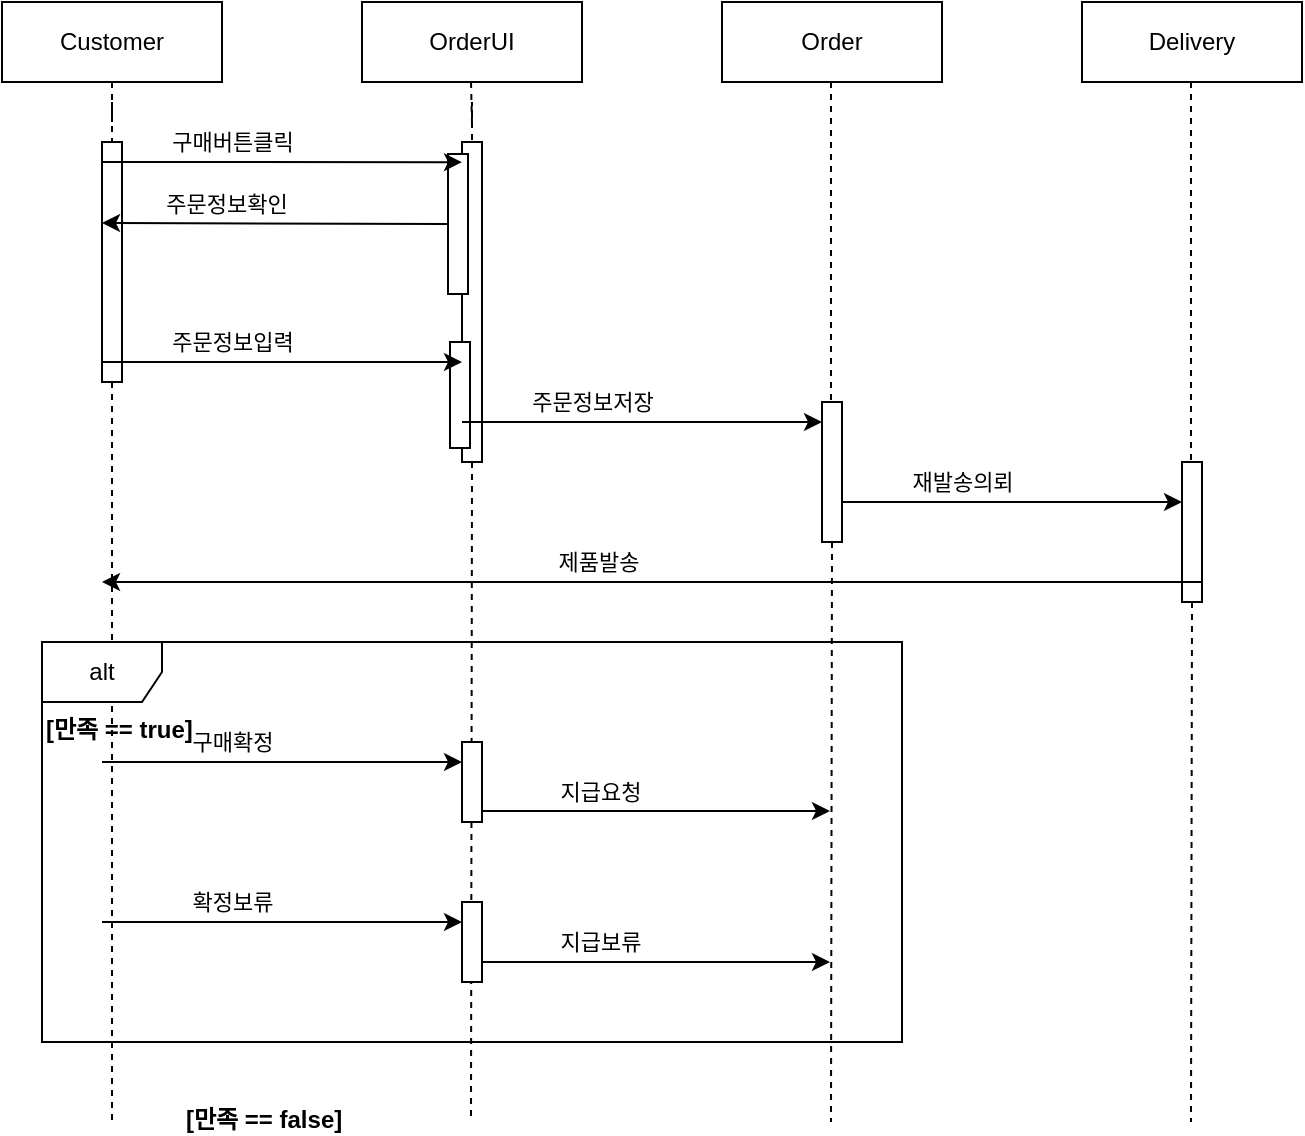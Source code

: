 <mxfile version="24.2.3" type="github">
  <diagram name="페이지-1" id="jbqILOrncthVpkQN2bGO">
    <mxGraphModel dx="1050" dy="522" grid="1" gridSize="10" guides="1" tooltips="1" connect="1" arrows="1" fold="1" page="1" pageScale="1" pageWidth="827" pageHeight="1169" math="0" shadow="0">
      <root>
        <mxCell id="0" />
        <mxCell id="1" parent="0" />
        <mxCell id="PamMQEYHCaWRP1X29mLi-9" style="edgeStyle=orthogonalEdgeStyle;rounded=0;orthogonalLoop=1;jettySize=auto;html=1;exitX=0.5;exitY=1;exitDx=0;exitDy=0;endArrow=none;endFill=0;dashed=1;" edge="1" parent="1" source="PamMQEYHCaWRP1X29mLi-24">
          <mxGeometry relative="1" as="geometry">
            <mxPoint x="145" y="590" as="targetPoint" />
          </mxGeometry>
        </mxCell>
        <mxCell id="PamMQEYHCaWRP1X29mLi-1" value="Customer" style="rounded=0;whiteSpace=wrap;html=1;" vertex="1" parent="1">
          <mxGeometry x="90" y="30" width="110" height="40" as="geometry" />
        </mxCell>
        <mxCell id="PamMQEYHCaWRP1X29mLi-3" value="Delivery" style="rounded=0;whiteSpace=wrap;html=1;" vertex="1" parent="1">
          <mxGeometry x="630" y="30" width="110" height="40" as="geometry" />
        </mxCell>
        <mxCell id="PamMQEYHCaWRP1X29mLi-4" value="Order" style="rounded=0;whiteSpace=wrap;html=1;" vertex="1" parent="1">
          <mxGeometry x="450" y="30" width="110" height="40" as="geometry" />
        </mxCell>
        <mxCell id="PamMQEYHCaWRP1X29mLi-7" value="OrderUI" style="rounded=0;whiteSpace=wrap;html=1;" vertex="1" parent="1">
          <mxGeometry x="270" y="30" width="110" height="40" as="geometry" />
        </mxCell>
        <mxCell id="PamMQEYHCaWRP1X29mLi-10" style="edgeStyle=orthogonalEdgeStyle;rounded=0;orthogonalLoop=1;jettySize=auto;html=1;exitX=0.5;exitY=1;exitDx=0;exitDy=0;endArrow=none;endFill=0;dashed=1;" edge="1" parent="1" source="PamMQEYHCaWRP1X29mLi-29">
          <mxGeometry relative="1" as="geometry">
            <mxPoint x="324.5" y="590" as="targetPoint" />
            <mxPoint x="324.5" y="70" as="sourcePoint" />
          </mxGeometry>
        </mxCell>
        <mxCell id="PamMQEYHCaWRP1X29mLi-11" style="edgeStyle=orthogonalEdgeStyle;rounded=0;orthogonalLoop=1;jettySize=auto;html=1;exitX=0.5;exitY=1;exitDx=0;exitDy=0;endArrow=none;endFill=0;dashed=1;" edge="1" parent="1" source="PamMQEYHCaWRP1X29mLi-31">
          <mxGeometry relative="1" as="geometry">
            <mxPoint x="504.5" y="590" as="targetPoint" />
            <mxPoint x="504.5" y="70" as="sourcePoint" />
          </mxGeometry>
        </mxCell>
        <mxCell id="PamMQEYHCaWRP1X29mLi-12" style="edgeStyle=orthogonalEdgeStyle;rounded=0;orthogonalLoop=1;jettySize=auto;html=1;exitX=0.5;exitY=1;exitDx=0;exitDy=0;endArrow=none;endFill=0;dashed=1;" edge="1" parent="1" source="PamMQEYHCaWRP1X29mLi-33">
          <mxGeometry relative="1" as="geometry">
            <mxPoint x="684.5" y="590" as="targetPoint" />
            <mxPoint x="684.5" y="70" as="sourcePoint" />
          </mxGeometry>
        </mxCell>
        <mxCell id="PamMQEYHCaWRP1X29mLi-26" value="" style="edgeStyle=orthogonalEdgeStyle;rounded=0;orthogonalLoop=1;jettySize=auto;html=1;exitX=0.5;exitY=1;exitDx=0;exitDy=0;endArrow=none;endFill=0;dashed=1;" edge="1" parent="1" source="PamMQEYHCaWRP1X29mLi-1" target="PamMQEYHCaWRP1X29mLi-24">
          <mxGeometry relative="1" as="geometry">
            <mxPoint x="145" y="590" as="targetPoint" />
            <mxPoint x="145" y="70" as="sourcePoint" />
          </mxGeometry>
        </mxCell>
        <mxCell id="PamMQEYHCaWRP1X29mLi-24" value="" style="rounded=0;dashed=0;" vertex="1" parent="1">
          <mxGeometry x="140" y="100" width="10" height="120" as="geometry" />
        </mxCell>
        <mxCell id="PamMQEYHCaWRP1X29mLi-30" value="" style="edgeStyle=orthogonalEdgeStyle;rounded=0;orthogonalLoop=1;jettySize=auto;html=1;exitX=0.5;exitY=1;exitDx=0;exitDy=0;endArrow=none;endFill=0;dashed=1;" edge="1" parent="1" target="PamMQEYHCaWRP1X29mLi-29">
          <mxGeometry relative="1" as="geometry">
            <mxPoint x="324.5" y="590" as="targetPoint" />
            <mxPoint x="324.5" y="70" as="sourcePoint" />
          </mxGeometry>
        </mxCell>
        <mxCell id="PamMQEYHCaWRP1X29mLi-29" value="" style="rounded=0;dashed=0;" vertex="1" parent="1">
          <mxGeometry x="320" y="100" width="10" height="160" as="geometry" />
        </mxCell>
        <mxCell id="PamMQEYHCaWRP1X29mLi-32" value="" style="edgeStyle=orthogonalEdgeStyle;rounded=0;orthogonalLoop=1;jettySize=auto;html=1;exitX=0.5;exitY=1;exitDx=0;exitDy=0;endArrow=none;endFill=0;dashed=1;" edge="1" parent="1" target="PamMQEYHCaWRP1X29mLi-31">
          <mxGeometry relative="1" as="geometry">
            <mxPoint x="504.5" y="590" as="targetPoint" />
            <mxPoint x="504.5" y="70" as="sourcePoint" />
          </mxGeometry>
        </mxCell>
        <mxCell id="PamMQEYHCaWRP1X29mLi-31" value="" style="rounded=0;dashed=0;" vertex="1" parent="1">
          <mxGeometry x="500" y="230" width="10" height="70" as="geometry" />
        </mxCell>
        <mxCell id="PamMQEYHCaWRP1X29mLi-34" value="" style="edgeStyle=orthogonalEdgeStyle;rounded=0;orthogonalLoop=1;jettySize=auto;html=1;exitX=0.5;exitY=1;exitDx=0;exitDy=0;endArrow=none;endFill=0;dashed=1;" edge="1" parent="1" target="PamMQEYHCaWRP1X29mLi-33">
          <mxGeometry relative="1" as="geometry">
            <mxPoint x="684.5" y="590" as="targetPoint" />
            <mxPoint x="684.5" y="70" as="sourcePoint" />
          </mxGeometry>
        </mxCell>
        <mxCell id="PamMQEYHCaWRP1X29mLi-33" value="" style="rounded=0;dashed=0;" vertex="1" parent="1">
          <mxGeometry x="680" y="260" width="10" height="70" as="geometry" />
        </mxCell>
        <mxCell id="PamMQEYHCaWRP1X29mLi-35" value="" style="rounded=0;dashed=0;" vertex="1" parent="1">
          <mxGeometry x="313" y="106" width="10" height="70" as="geometry" />
        </mxCell>
        <mxCell id="PamMQEYHCaWRP1X29mLi-37" value="" style="rounded=0;dashed=0;" vertex="1" parent="1">
          <mxGeometry x="314" y="200" width="10" height="53" as="geometry" />
        </mxCell>
        <mxCell id="PamMQEYHCaWRP1X29mLi-20" value="" style="html=1;verticalAlign=bottom;startArrow=none;endArrow=classic;endFill=1;rounded=0;entryX=0;entryY=0.063;entryDx=0;entryDy=0;entryPerimeter=0;" edge="1" parent="1" target="PamMQEYHCaWRP1X29mLi-29">
          <mxGeometry relative="1" as="geometry">
            <mxPoint x="140" y="110" as="sourcePoint" />
            <mxPoint x="250" y="110" as="targetPoint" />
          </mxGeometry>
        </mxCell>
        <mxCell id="PamMQEYHCaWRP1X29mLi-21" value="구매버튼클릭" style="edgeLabel;html=1;align=center;verticalAlign=middle;resizable=0;points=[];" vertex="1" connectable="0" parent="PamMQEYHCaWRP1X29mLi-20">
          <mxGeometry x="-0.013" y="-2" relative="1" as="geometry">
            <mxPoint x="-24" y="-12" as="offset" />
          </mxGeometry>
        </mxCell>
        <mxCell id="PamMQEYHCaWRP1X29mLi-38" value="" style="html=1;verticalAlign=bottom;startArrow=none;endArrow=classic;endFill=1;rounded=0;entryX=0;entryY=0.063;entryDx=0;entryDy=0;entryPerimeter=0;" edge="1" parent="1">
          <mxGeometry relative="1" as="geometry">
            <mxPoint x="140" y="210" as="sourcePoint" />
            <mxPoint x="320" y="210" as="targetPoint" />
          </mxGeometry>
        </mxCell>
        <mxCell id="PamMQEYHCaWRP1X29mLi-39" value="주문정보입력" style="edgeLabel;html=1;align=center;verticalAlign=middle;resizable=0;points=[];" vertex="1" connectable="0" parent="PamMQEYHCaWRP1X29mLi-38">
          <mxGeometry x="-0.013" y="-2" relative="1" as="geometry">
            <mxPoint x="-24" y="-12" as="offset" />
          </mxGeometry>
        </mxCell>
        <mxCell id="PamMQEYHCaWRP1X29mLi-40" value="" style="html=1;verticalAlign=bottom;startArrow=classic;endArrow=none;endFill=0;rounded=0;startFill=1;entryX=0;entryY=0.5;entryDx=0;entryDy=0;" edge="1" parent="1" target="PamMQEYHCaWRP1X29mLi-35">
          <mxGeometry relative="1" as="geometry">
            <mxPoint x="140" y="140.5" as="sourcePoint" />
            <mxPoint x="310" y="140" as="targetPoint" />
          </mxGeometry>
        </mxCell>
        <mxCell id="PamMQEYHCaWRP1X29mLi-41" value="주문정보확인" style="edgeLabel;html=1;align=center;verticalAlign=middle;resizable=0;points=[];" vertex="1" connectable="0" parent="PamMQEYHCaWRP1X29mLi-40">
          <mxGeometry x="-0.013" y="-2" relative="1" as="geometry">
            <mxPoint x="-24" y="-12" as="offset" />
          </mxGeometry>
        </mxCell>
        <mxCell id="PamMQEYHCaWRP1X29mLi-42" value="" style="html=1;verticalAlign=bottom;startArrow=none;endArrow=classic;endFill=1;rounded=0;entryX=0;entryY=0.063;entryDx=0;entryDy=0;entryPerimeter=0;" edge="1" parent="1">
          <mxGeometry relative="1" as="geometry">
            <mxPoint x="510" y="280" as="sourcePoint" />
            <mxPoint x="680" y="280" as="targetPoint" />
          </mxGeometry>
        </mxCell>
        <mxCell id="PamMQEYHCaWRP1X29mLi-43" value="재발송의뢰" style="edgeLabel;html=1;align=center;verticalAlign=middle;resizable=0;points=[];" vertex="1" connectable="0" parent="PamMQEYHCaWRP1X29mLi-42">
          <mxGeometry x="-0.013" y="-2" relative="1" as="geometry">
            <mxPoint x="-24" y="-12" as="offset" />
          </mxGeometry>
        </mxCell>
        <mxCell id="PamMQEYHCaWRP1X29mLi-44" value="" style="html=1;verticalAlign=bottom;startArrow=none;endArrow=classic;endFill=1;rounded=0;" edge="1" parent="1">
          <mxGeometry relative="1" as="geometry">
            <mxPoint x="320" y="240" as="sourcePoint" />
            <mxPoint x="500" y="240" as="targetPoint" />
          </mxGeometry>
        </mxCell>
        <mxCell id="PamMQEYHCaWRP1X29mLi-45" value="주문정보저장" style="edgeLabel;html=1;align=center;verticalAlign=middle;resizable=0;points=[];" vertex="1" connectable="0" parent="PamMQEYHCaWRP1X29mLi-44">
          <mxGeometry x="-0.013" y="-2" relative="1" as="geometry">
            <mxPoint x="-24" y="-12" as="offset" />
          </mxGeometry>
        </mxCell>
        <mxCell id="PamMQEYHCaWRP1X29mLi-46" value="" style="html=1;verticalAlign=bottom;startArrow=classic;endArrow=none;endFill=0;rounded=0;entryX=0;entryY=0.063;entryDx=0;entryDy=0;entryPerimeter=0;startFill=1;" edge="1" parent="1">
          <mxGeometry relative="1" as="geometry">
            <mxPoint x="140" y="320" as="sourcePoint" />
            <mxPoint x="690" y="320" as="targetPoint" />
          </mxGeometry>
        </mxCell>
        <mxCell id="PamMQEYHCaWRP1X29mLi-47" value="제품발송" style="edgeLabel;html=1;align=center;verticalAlign=middle;resizable=0;points=[];" vertex="1" connectable="0" parent="PamMQEYHCaWRP1X29mLi-46">
          <mxGeometry x="-0.013" y="-2" relative="1" as="geometry">
            <mxPoint x="-24" y="-12" as="offset" />
          </mxGeometry>
        </mxCell>
        <mxCell id="PamMQEYHCaWRP1X29mLi-51" value="alt" style="shape=umlFrame;whiteSpace=wrap;html=1;pointerEvents=0;recursiveResize=0;container=1;collapsible=0;width=60;height=30;" vertex="1" parent="1">
          <mxGeometry x="110" y="350" width="430" height="200" as="geometry" />
        </mxCell>
        <mxCell id="PamMQEYHCaWRP1X29mLi-52" value="&lt;b&gt;[만족 == true]&lt;/b&gt;" style="text;align=left;html=1;" vertex="1" parent="PamMQEYHCaWRP1X29mLi-51">
          <mxGeometry width="100" height="20" relative="1" as="geometry">
            <mxPoint y="30" as="offset" />
          </mxGeometry>
        </mxCell>
        <mxCell id="PamMQEYHCaWRP1X29mLi-53" value="" style="html=1;verticalAlign=bottom;startArrow=none;endArrow=classic;endFill=1;rounded=0;entryX=0;entryY=0.063;entryDx=0;entryDy=0;entryPerimeter=0;" edge="1" parent="PamMQEYHCaWRP1X29mLi-51">
          <mxGeometry relative="1" as="geometry">
            <mxPoint x="30" y="60" as="sourcePoint" />
            <mxPoint x="210" y="60" as="targetPoint" />
          </mxGeometry>
        </mxCell>
        <mxCell id="PamMQEYHCaWRP1X29mLi-54" value="구매확정" style="edgeLabel;html=1;align=center;verticalAlign=middle;resizable=0;points=[];" vertex="1" connectable="0" parent="PamMQEYHCaWRP1X29mLi-53">
          <mxGeometry x="-0.013" y="-2" relative="1" as="geometry">
            <mxPoint x="-24" y="-12" as="offset" />
          </mxGeometry>
        </mxCell>
        <mxCell id="PamMQEYHCaWRP1X29mLi-62" value="" style="html=1;verticalAlign=bottom;startArrow=none;endArrow=classic;endFill=1;rounded=0;entryX=0;entryY=0.063;entryDx=0;entryDy=0;entryPerimeter=0;" edge="1" parent="PamMQEYHCaWRP1X29mLi-51">
          <mxGeometry relative="1" as="geometry">
            <mxPoint x="30" y="140" as="sourcePoint" />
            <mxPoint x="210" y="140" as="targetPoint" />
          </mxGeometry>
        </mxCell>
        <mxCell id="PamMQEYHCaWRP1X29mLi-63" value="확정보류" style="edgeLabel;html=1;align=center;verticalAlign=middle;resizable=0;points=[];" vertex="1" connectable="0" parent="PamMQEYHCaWRP1X29mLi-62">
          <mxGeometry x="-0.013" y="-2" relative="1" as="geometry">
            <mxPoint x="-24" y="-12" as="offset" />
          </mxGeometry>
        </mxCell>
        <mxCell id="PamMQEYHCaWRP1X29mLi-66" value="" style="html=1;verticalAlign=bottom;startArrow=none;endArrow=classic;endFill=1;rounded=0;entryX=0;entryY=0.063;entryDx=0;entryDy=0;entryPerimeter=0;" edge="1" parent="PamMQEYHCaWRP1X29mLi-51">
          <mxGeometry relative="1" as="geometry">
            <mxPoint x="214" y="160" as="sourcePoint" />
            <mxPoint x="394" y="160" as="targetPoint" />
          </mxGeometry>
        </mxCell>
        <mxCell id="PamMQEYHCaWRP1X29mLi-67" value="지급보류" style="edgeLabel;html=1;align=center;verticalAlign=middle;resizable=0;points=[];" vertex="1" connectable="0" parent="PamMQEYHCaWRP1X29mLi-66">
          <mxGeometry x="-0.013" y="-2" relative="1" as="geometry">
            <mxPoint x="-24" y="-12" as="offset" />
          </mxGeometry>
        </mxCell>
        <mxCell id="PamMQEYHCaWRP1X29mLi-64" value="" style="html=1;verticalAlign=bottom;startArrow=none;endArrow=classic;endFill=1;rounded=0;entryX=0;entryY=0.063;entryDx=0;entryDy=0;entryPerimeter=0;" edge="1" parent="PamMQEYHCaWRP1X29mLi-51">
          <mxGeometry relative="1" as="geometry">
            <mxPoint x="214" y="84.5" as="sourcePoint" />
            <mxPoint x="394" y="84.5" as="targetPoint" />
          </mxGeometry>
        </mxCell>
        <mxCell id="PamMQEYHCaWRP1X29mLi-65" value="지급요청" style="edgeLabel;html=1;align=center;verticalAlign=middle;resizable=0;points=[];" vertex="1" connectable="0" parent="PamMQEYHCaWRP1X29mLi-64">
          <mxGeometry x="-0.013" y="-2" relative="1" as="geometry">
            <mxPoint x="-24" y="-12" as="offset" />
          </mxGeometry>
        </mxCell>
        <mxCell id="PamMQEYHCaWRP1X29mLi-68" value="" style="rounded=0;dashed=0;" vertex="1" parent="PamMQEYHCaWRP1X29mLi-51">
          <mxGeometry x="210" y="50" width="10" height="40" as="geometry" />
        </mxCell>
        <mxCell id="PamMQEYHCaWRP1X29mLi-69" value="" style="rounded=0;dashed=0;" vertex="1" parent="PamMQEYHCaWRP1X29mLi-51">
          <mxGeometry x="210" y="130" width="10" height="40" as="geometry" />
        </mxCell>
        <mxCell id="PamMQEYHCaWRP1X29mLi-61" value="&lt;b&gt;[만족 == false]&lt;/b&gt;" style="text;align=left;html=1;" vertex="1" parent="1">
          <mxGeometry x="180" y="575" width="100" height="20" as="geometry" />
        </mxCell>
      </root>
    </mxGraphModel>
  </diagram>
</mxfile>
